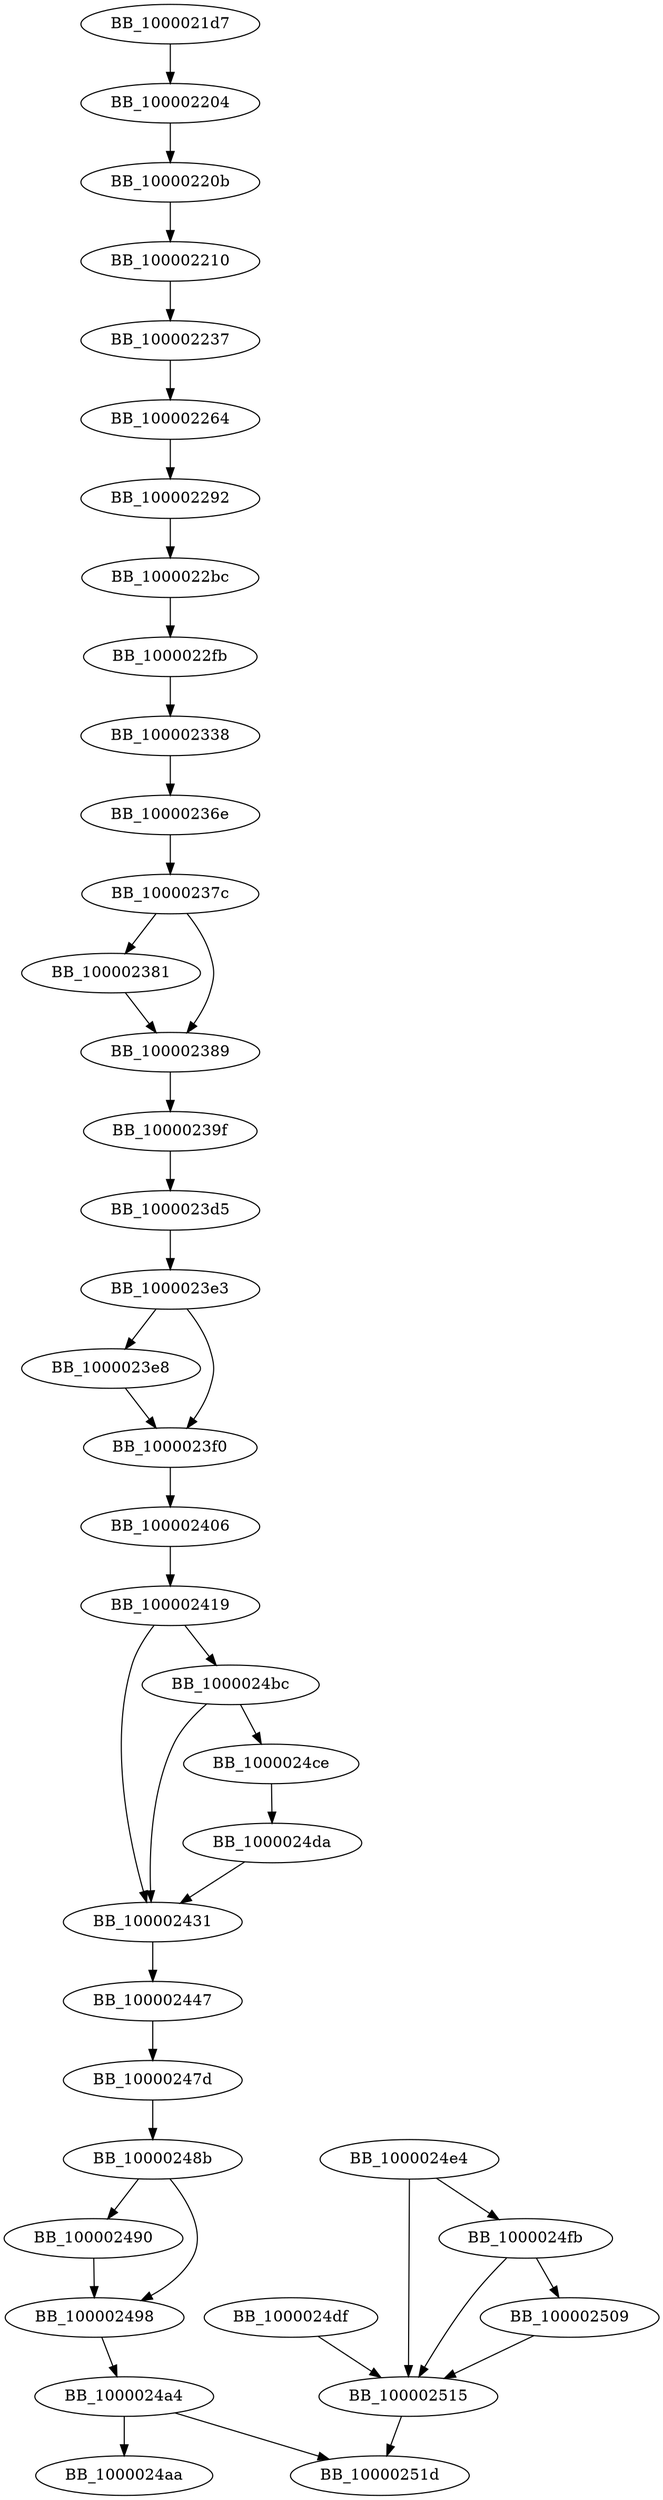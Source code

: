 DiGraph __Z11setTimeFilePc{
BB_1000021d7->BB_100002204
BB_100002204->BB_10000220b
BB_10000220b->BB_100002210
BB_100002210->BB_100002237
BB_100002237->BB_100002264
BB_100002264->BB_100002292
BB_100002292->BB_1000022bc
BB_1000022bc->BB_1000022fb
BB_1000022fb->BB_100002338
BB_100002338->BB_10000236e
BB_10000236e->BB_10000237c
BB_10000237c->BB_100002381
BB_10000237c->BB_100002389
BB_100002381->BB_100002389
BB_100002389->BB_10000239f
BB_10000239f->BB_1000023d5
BB_1000023d5->BB_1000023e3
BB_1000023e3->BB_1000023e8
BB_1000023e3->BB_1000023f0
BB_1000023e8->BB_1000023f0
BB_1000023f0->BB_100002406
BB_100002406->BB_100002419
BB_100002419->BB_100002431
BB_100002419->BB_1000024bc
BB_100002431->BB_100002447
BB_100002447->BB_10000247d
BB_10000247d->BB_10000248b
BB_10000248b->BB_100002490
BB_10000248b->BB_100002498
BB_100002490->BB_100002498
BB_100002498->BB_1000024a4
BB_1000024a4->BB_1000024aa
BB_1000024a4->BB_10000251d
BB_1000024bc->BB_100002431
BB_1000024bc->BB_1000024ce
BB_1000024ce->BB_1000024da
BB_1000024da->BB_100002431
BB_1000024df->BB_100002515
BB_1000024e4->BB_1000024fb
BB_1000024e4->BB_100002515
BB_1000024fb->BB_100002509
BB_1000024fb->BB_100002515
BB_100002509->BB_100002515
BB_100002515->BB_10000251d
}

